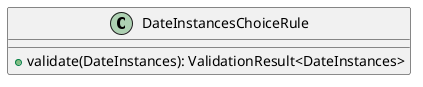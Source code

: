@startuml

    class DateInstancesChoiceRule [[DateInstancesChoiceRule.html]] {
        +validate(DateInstances): ValidationResult<DateInstances>
    }

@enduml
